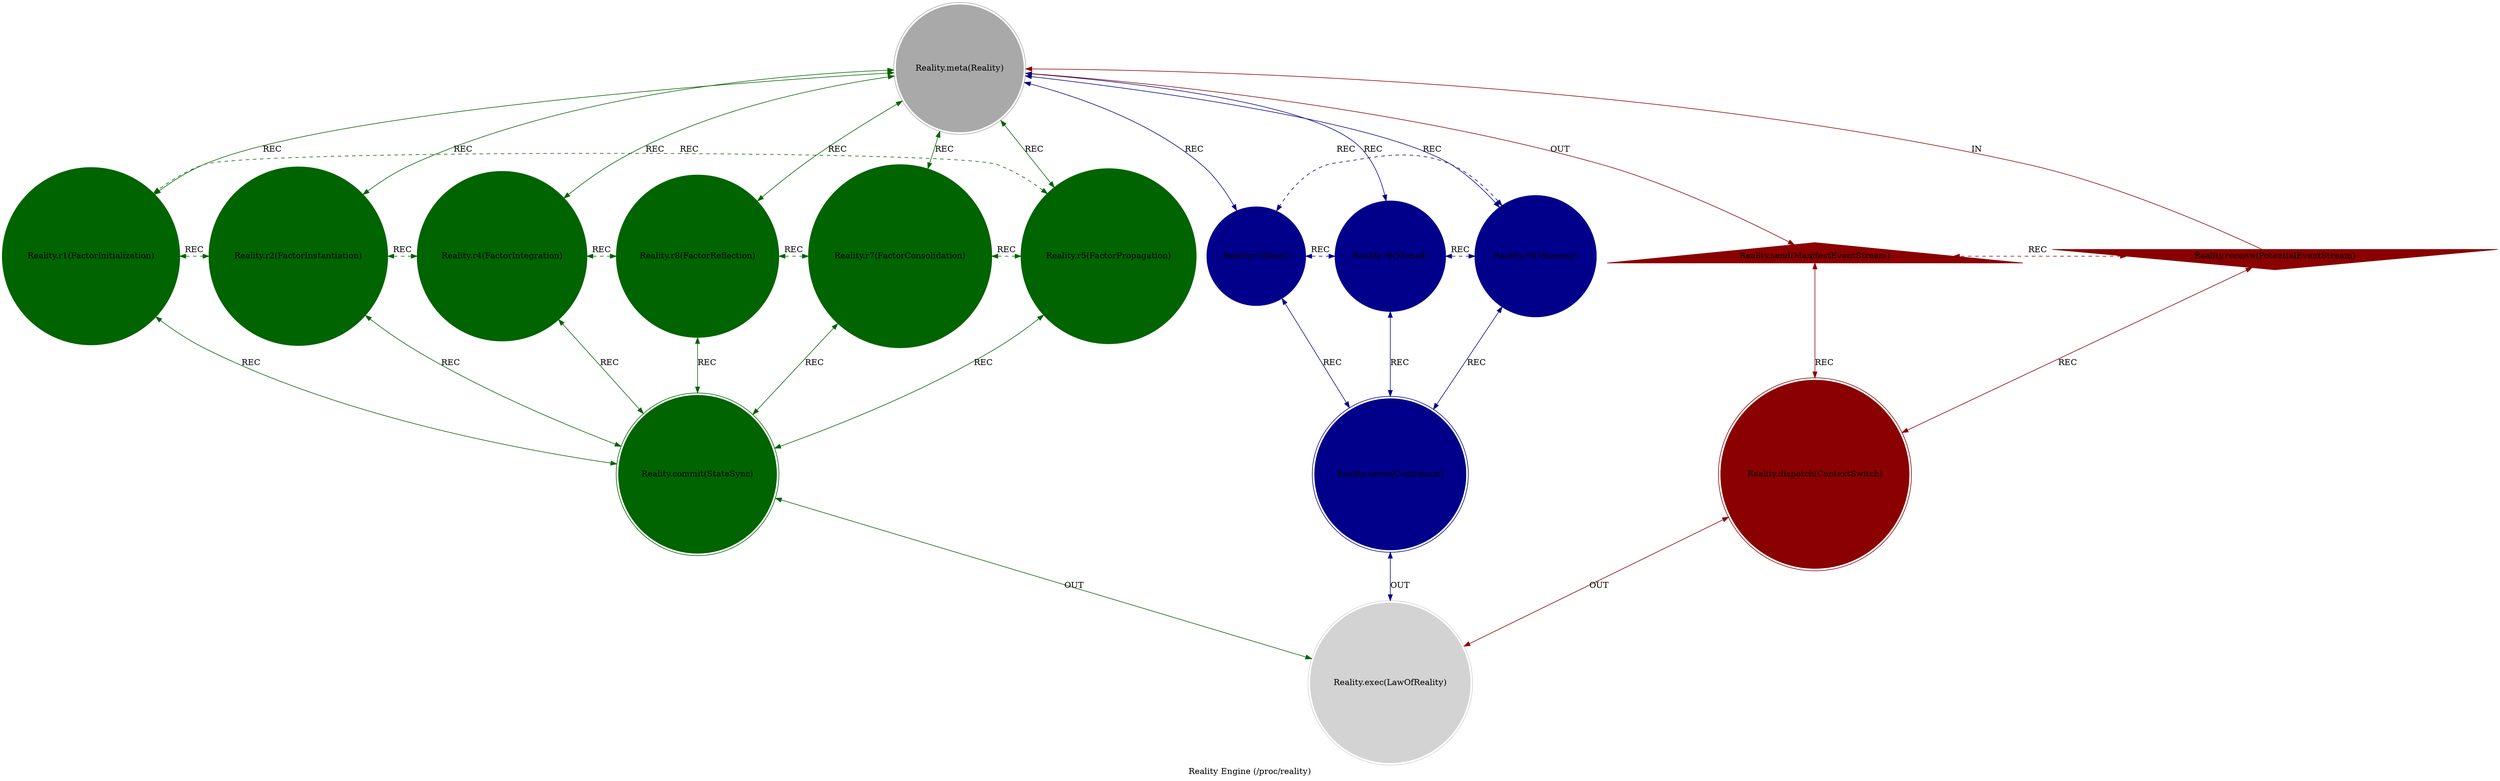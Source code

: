 strict digraph RealityEngine {
    style = filled;
    color = lightgray;
    node [shape = circle; style = filled; color = lightgreen;];
    edge [color = darkgray;];
    label = "Reality Engine (/proc/reality)";
    comment = "The kernel beneath all becoming, still yet restless, the canvas of possibility upon which all Engines inscribe their trace";
    
    spark_0_reality_engine_t [label = "Reality.meta(Reality)";comment = "Abstract: TODO";shape = doublecircle;color = darkgray;];
    spark_1_reality_engine_t [label = "Reality.r1(FactorInitialization)";comment = "Initiation: TODO";color = darkgreen;];
    spark_2_reality_engine_t [label = "Reality.r2(FactorInstantiation)";comment = "Response: TODO";color = darkgreen;];
    spark_4_reality_engine_t [label = "Reality.r4(FactorIntegration)";comment = "Integration: TODO";color = darkgreen;];
    spark_8_reality_engine_t [label = "Reality.r8(FactorReflection)";comment = "Reflection: TODO";color = darkgreen;];
    spark_7_reality_engine_t [label = "Reality.r7(FactorConsolidation)";comment = "Consolidation: TODO";color = darkgreen;];
    spark_5_reality_engine_t [label = "Reality.r5(FactorPropagation)";comment = "Propagation: TODO";color = darkgreen;];
    spark_3_reality_engine_t [label = "Reality.r3(Knot)";comment = "Thesis: TODO";color = darkblue;];
    spark_6_reality_engine_t [label = "Reality.r6(Monad)";comment = "Antithesis: TODO";color = darkblue;];
    spark_9_reality_engine_t [label = "Reality.r9(Meaning)";comment = "Synthesis: TODO";color = darkblue;];
    spark_a_reality_engine_t [label = "Reality.receive(PotentialEventStream)";comment = "Potential: TODO";shape = invtriangle;color = darkred;];
    spark_b_reality_engine_t [label = "Reality.send(ManifestEventStream)";comment = "Manifest: TODO";shape = triangle;color = darkred;];
    spark_c_reality_engine_t [label = "Reality.dispatch(ContextSwitch)";comment = "Why-Who: TODO";shape = doublecircle;color = darkred;];
    spark_d_reality_engine_t [label = "Reality.commit(StateSync)";comment = "What-How: TODO";shape = doublecircle;color = darkgreen;];
    spark_e_reality_engine_t [label = "Reality.serve(Continuum)";comment = "When-Where: TODO";shape = doublecircle;color = darkblue;];
    spark_f_reality_engine_t [label = "Reality.exec(LawOfReality)";comment = "Which-Closure: TODO";shape = doublecircle;color = lightgray;];
    
    spark_a_reality_engine_t -> spark_0_reality_engine_t [label = "IN"; comment = "todo"; color = darkred; constraint = false;];
    spark_0_reality_engine_t -> spark_b_reality_engine_t [label = "OUT"; comment = "todo"; color = darkred;];
    spark_0_reality_engine_t -> spark_3_reality_engine_t [label = "REC"; comment = "todo"; color = darkblue; dir = both;];
    spark_0_reality_engine_t -> spark_6_reality_engine_t [label = "REC"; comment = "todo"; color = darkblue; dir = both;];
    spark_0_reality_engine_t -> spark_9_reality_engine_t [label = "REC"; comment = "todo"; color = darkblue; dir = both;];
    spark_0_reality_engine_t -> spark_1_reality_engine_t [label = "REC"; comment = "todo"; color = darkgreen; dir = both;];
    spark_0_reality_engine_t -> spark_2_reality_engine_t [label = "REC"; comment = "todo"; color = darkgreen; dir = both;];
    spark_0_reality_engine_t -> spark_4_reality_engine_t [label = "REC"; comment = "todo"; color = darkgreen; dir = both;];
    spark_0_reality_engine_t -> spark_8_reality_engine_t [label = "REC"; comment = "todo"; color = darkgreen; dir = both;];
    spark_0_reality_engine_t -> spark_7_reality_engine_t [label = "REC"; comment = "todo"; color = darkgreen; dir = both;];
    spark_0_reality_engine_t -> spark_5_reality_engine_t [label = "REC"; comment = "todo"; color = darkgreen; dir = both;];
    
    spark_a_reality_engine_t -> spark_c_reality_engine_t [label = "REC"; comment = "todo"; color = darkred; dir = both;];
    spark_b_reality_engine_t -> spark_c_reality_engine_t [label = "REC"; comment = "todo"; color = darkred; dir = both;];
    spark_1_reality_engine_t -> spark_d_reality_engine_t [label = "REC"; comment = "todo"; color = darkgreen; dir = both;];
    spark_2_reality_engine_t -> spark_d_reality_engine_t [label = "REC"; comment = "todo"; color = darkgreen; dir = both;];
    spark_4_reality_engine_t -> spark_d_reality_engine_t [label = "REC"; comment = "todo"; color = darkgreen; dir = both;];
    spark_8_reality_engine_t -> spark_d_reality_engine_t [label = "REC"; comment = "todo"; color = darkgreen; dir = both;];
    spark_7_reality_engine_t -> spark_d_reality_engine_t [label = "REC"; comment = "todo"; color = darkgreen; dir = both;];
    spark_5_reality_engine_t -> spark_d_reality_engine_t [label = "REC"; comment = "todo"; color = darkgreen; dir = both;];
    spark_3_reality_engine_t -> spark_e_reality_engine_t [label = "REC"; comment = "todo"; color = darkblue; dir = both;];
    spark_6_reality_engine_t -> spark_e_reality_engine_t [label = "REC"; comment = "todo"; color = darkblue; dir = both;];
    spark_9_reality_engine_t -> spark_e_reality_engine_t [label = "REC"; comment = "todo"; color = darkblue; dir = both;];
    
    spark_1_reality_engine_t -> spark_2_reality_engine_t [label = "REC"; comment = "todo"; color = darkgreen; dir = both; style = dashed; constraint = false;];
    spark_2_reality_engine_t -> spark_4_reality_engine_t [label = "REC"; comment = "todo"; color = darkgreen; dir = both; style = dashed; constraint = false;];
    spark_4_reality_engine_t -> spark_8_reality_engine_t [label = "REC"; comment = "todo"; color = darkgreen; dir = both; style = dashed; constraint = false;];
    spark_8_reality_engine_t -> spark_7_reality_engine_t [label = "REC"; comment = "todo"; color = darkgreen; dir = both; style = dashed; constraint = false;];
    spark_7_reality_engine_t -> spark_5_reality_engine_t [label = "REC"; comment = "todo"; color = darkgreen; dir = both; style = dashed; constraint = false;];
    spark_5_reality_engine_t -> spark_1_reality_engine_t [label = "REC"; comment = "todo"; color = darkgreen; dir = both; style = dashed; constraint = false;];
    spark_3_reality_engine_t -> spark_6_reality_engine_t [label = "REC"; comment = "todo"; color = darkblue; dir = both; style = dashed; constraint = false;];
    spark_6_reality_engine_t -> spark_9_reality_engine_t [label = "REC"; comment = "todo"; color = darkblue; dir = both; style = dashed; constraint = false;];
    spark_9_reality_engine_t -> spark_3_reality_engine_t [label = "REC"; comment = "todo"; color = darkblue; dir = both; style = dashed; constraint = false;];
    spark_a_reality_engine_t -> spark_b_reality_engine_t [label = "REC"; comment = "todo"; color = darkred; dir = both; style = dashed; constraint = false;];
    
    spark_c_reality_engine_t -> spark_f_reality_engine_t [label = "OUT"; comment = "todo"; color = darkred; dir = both;];
    spark_d_reality_engine_t -> spark_f_reality_engine_t [label = "OUT"; comment = "todo"; color = darkgreen; dir = both;];
    spark_e_reality_engine_t -> spark_f_reality_engine_t [label = "OUT"; comment = "todo"; color = darkblue; dir = both;];
}